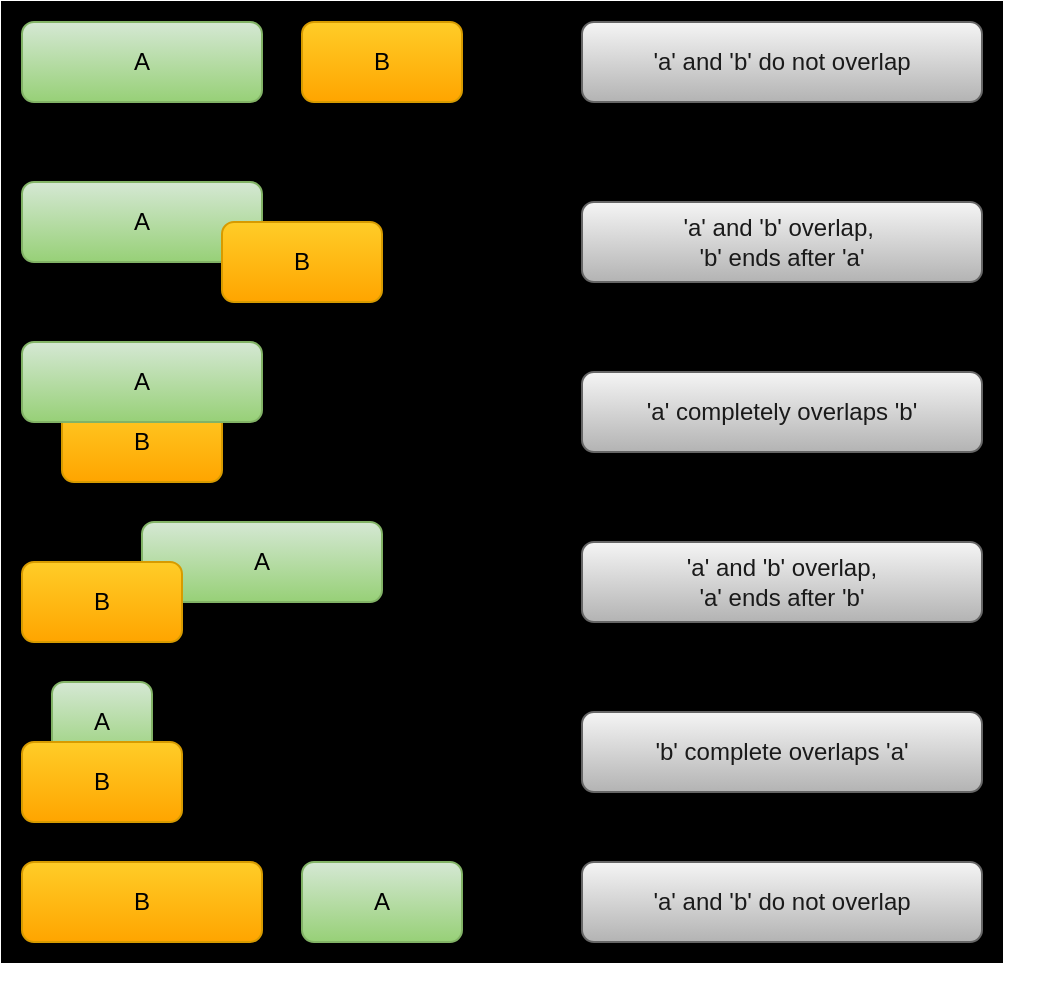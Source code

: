 <mxfile>
    <diagram id="O9Rmq3UODxACprPRUezw" name="Page-1">
        <mxGraphModel dx="655" dy="633" grid="1" gridSize="10" guides="1" tooltips="1" connect="1" arrows="1" fold="1" page="1" pageScale="1" pageWidth="850" pageHeight="1100" math="0" shadow="0">
            <root>
                <mxCell id="0"/>
                <mxCell id="1" parent="0"/>
                <mxCell id="26" value="" style="group" vertex="1" connectable="0" parent="1">
                    <mxGeometry x="80" y="160" width="510" height="490" as="geometry"/>
                </mxCell>
                <mxCell id="25" value="" style="rounded=0;whiteSpace=wrap;html=1;fontColor=#1A1A1A;fillColor=#000000;" vertex="1" parent="26">
                    <mxGeometry x="-10" y="-10" width="500" height="480" as="geometry"/>
                </mxCell>
                <mxCell id="2" value="A" style="rounded=1;whiteSpace=wrap;html=1;fillColor=#d5e8d4;gradientColor=#97d077;strokeColor=#82b366;fontColor=#000000;" vertex="1" parent="26">
                    <mxGeometry width="120" height="40" as="geometry"/>
                </mxCell>
                <mxCell id="3" value="B" style="rounded=1;whiteSpace=wrap;html=1;fillColor=#ffcd28;gradientColor=#ffa500;strokeColor=#d79b00;fontColor=#000000;" vertex="1" parent="26">
                    <mxGeometry x="140" width="80" height="40" as="geometry"/>
                </mxCell>
                <mxCell id="12" value="A" style="rounded=1;whiteSpace=wrap;html=1;fillColor=#d5e8d4;gradientColor=#97d077;strokeColor=#82b366;fontColor=#000000;" vertex="1" parent="26">
                    <mxGeometry x="140" y="420" width="80" height="40" as="geometry"/>
                </mxCell>
                <mxCell id="13" value="B" style="rounded=1;whiteSpace=wrap;html=1;fillColor=#ffcd28;gradientColor=#ffa500;strokeColor=#d79b00;fontColor=#000000;" vertex="1" parent="26">
                    <mxGeometry y="420" width="120" height="40" as="geometry"/>
                </mxCell>
                <mxCell id="14" value="'a' and 'b' do not overlap" style="text;html=1;strokeColor=#666666;fillColor=#f5f5f5;align=center;verticalAlign=middle;whiteSpace=wrap;rounded=1;gradientColor=#b3b3b3;fontColor=#1A1A1A;" vertex="1" parent="26">
                    <mxGeometry x="280" width="200" height="40" as="geometry"/>
                </mxCell>
                <mxCell id="15" value="'a' and 'b' overlap,&amp;nbsp;&lt;br&gt;'b' ends after 'a'" style="text;html=1;strokeColor=#666666;fillColor=#f5f5f5;align=center;verticalAlign=middle;whiteSpace=wrap;rounded=1;gradientColor=#b3b3b3;fontColor=#1A1A1A;" vertex="1" parent="26">
                    <mxGeometry x="280" y="90" width="200" height="40" as="geometry"/>
                </mxCell>
                <mxCell id="16" value="'a' completely overlaps 'b'" style="text;html=1;strokeColor=#666666;fillColor=#f5f5f5;align=center;verticalAlign=middle;whiteSpace=wrap;rounded=1;gradientColor=#b3b3b3;fontColor=#1A1A1A;" vertex="1" parent="26">
                    <mxGeometry x="280" y="175" width="200" height="40" as="geometry"/>
                </mxCell>
                <mxCell id="17" value="'a' and 'b' overlap,&lt;br&gt;'a' ends after 'b'" style="text;html=1;strokeColor=#666666;fillColor=#f5f5f5;align=center;verticalAlign=middle;whiteSpace=wrap;rounded=1;gradientColor=#b3b3b3;fontColor=#1A1A1A;" vertex="1" parent="26">
                    <mxGeometry x="280" y="260" width="200" height="40" as="geometry"/>
                </mxCell>
                <mxCell id="18" value="'b' complete overlaps 'a'" style="text;html=1;strokeColor=#666666;fillColor=#f5f5f5;align=center;verticalAlign=middle;whiteSpace=wrap;rounded=1;gradientColor=#b3b3b3;fontColor=#1A1A1A;" vertex="1" parent="26">
                    <mxGeometry x="280" y="345" width="200" height="40" as="geometry"/>
                </mxCell>
                <mxCell id="19" value="'a' and 'b' do not overlap" style="text;html=1;strokeColor=#666666;fillColor=#f5f5f5;align=center;verticalAlign=middle;whiteSpace=wrap;rounded=1;gradientColor=#b3b3b3;fontColor=#1A1A1A;" vertex="1" parent="26">
                    <mxGeometry x="280" y="420" width="200" height="40" as="geometry"/>
                </mxCell>
                <mxCell id="21" value="" style="group" vertex="1" connectable="0" parent="26">
                    <mxGeometry y="250" width="180" height="60" as="geometry"/>
                </mxCell>
                <mxCell id="8" value="A" style="rounded=1;whiteSpace=wrap;html=1;fillColor=#d5e8d4;gradientColor=#97d077;strokeColor=#82b366;fontColor=#000000;" vertex="1" parent="21">
                    <mxGeometry x="60" width="120" height="40" as="geometry"/>
                </mxCell>
                <mxCell id="9" value="B" style="rounded=1;whiteSpace=wrap;html=1;fillColor=#ffcd28;gradientColor=#ffa500;strokeColor=#d79b00;fontColor=#000000;" vertex="1" parent="21">
                    <mxGeometry y="20" width="80" height="40" as="geometry"/>
                </mxCell>
                <mxCell id="22" value="" style="group" vertex="1" connectable="0" parent="26">
                    <mxGeometry y="330" width="80" height="70" as="geometry"/>
                </mxCell>
                <mxCell id="11" value="A" style="rounded=1;whiteSpace=wrap;html=1;fillColor=#d5e8d4;gradientColor=#97d077;strokeColor=#82b366;fontColor=#000000;" vertex="1" parent="22">
                    <mxGeometry x="15" width="50" height="40" as="geometry"/>
                </mxCell>
                <mxCell id="10" value="B" style="rounded=1;whiteSpace=wrap;html=1;fillColor=#ffcd28;gradientColor=#ffa500;strokeColor=#d79b00;fontColor=#000000;" vertex="1" parent="22">
                    <mxGeometry y="30" width="80" height="40" as="geometry"/>
                </mxCell>
                <mxCell id="23" value="" style="group" vertex="1" connectable="0" parent="26">
                    <mxGeometry y="160" width="120" height="70" as="geometry"/>
                </mxCell>
                <mxCell id="7" value="B" style="rounded=1;whiteSpace=wrap;html=1;fillColor=#ffcd28;gradientColor=#ffa500;strokeColor=#d79b00;fontColor=#000000;" vertex="1" parent="23">
                    <mxGeometry x="20" y="30" width="80" height="40" as="geometry"/>
                </mxCell>
                <mxCell id="6" value="A" style="rounded=1;whiteSpace=wrap;html=1;fillColor=#d5e8d4;gradientColor=#97d077;strokeColor=#82b366;fontColor=#000000;" vertex="1" parent="23">
                    <mxGeometry width="120" height="40" as="geometry"/>
                </mxCell>
                <mxCell id="24" value="" style="group" vertex="1" connectable="0" parent="26">
                    <mxGeometry y="80" width="180" height="60" as="geometry"/>
                </mxCell>
                <mxCell id="4" value="A" style="rounded=1;whiteSpace=wrap;html=1;fillColor=#d5e8d4;gradientColor=#97d077;strokeColor=#82b366;fontColor=#000000;" vertex="1" parent="24">
                    <mxGeometry width="120" height="40" as="geometry"/>
                </mxCell>
                <mxCell id="5" value="B" style="rounded=1;whiteSpace=wrap;html=1;fillColor=#ffcd28;gradientColor=#ffa500;strokeColor=#d79b00;fontColor=#000000;" vertex="1" parent="24">
                    <mxGeometry x="100" y="20" width="80" height="40" as="geometry"/>
                </mxCell>
            </root>
        </mxGraphModel>
    </diagram>
</mxfile>